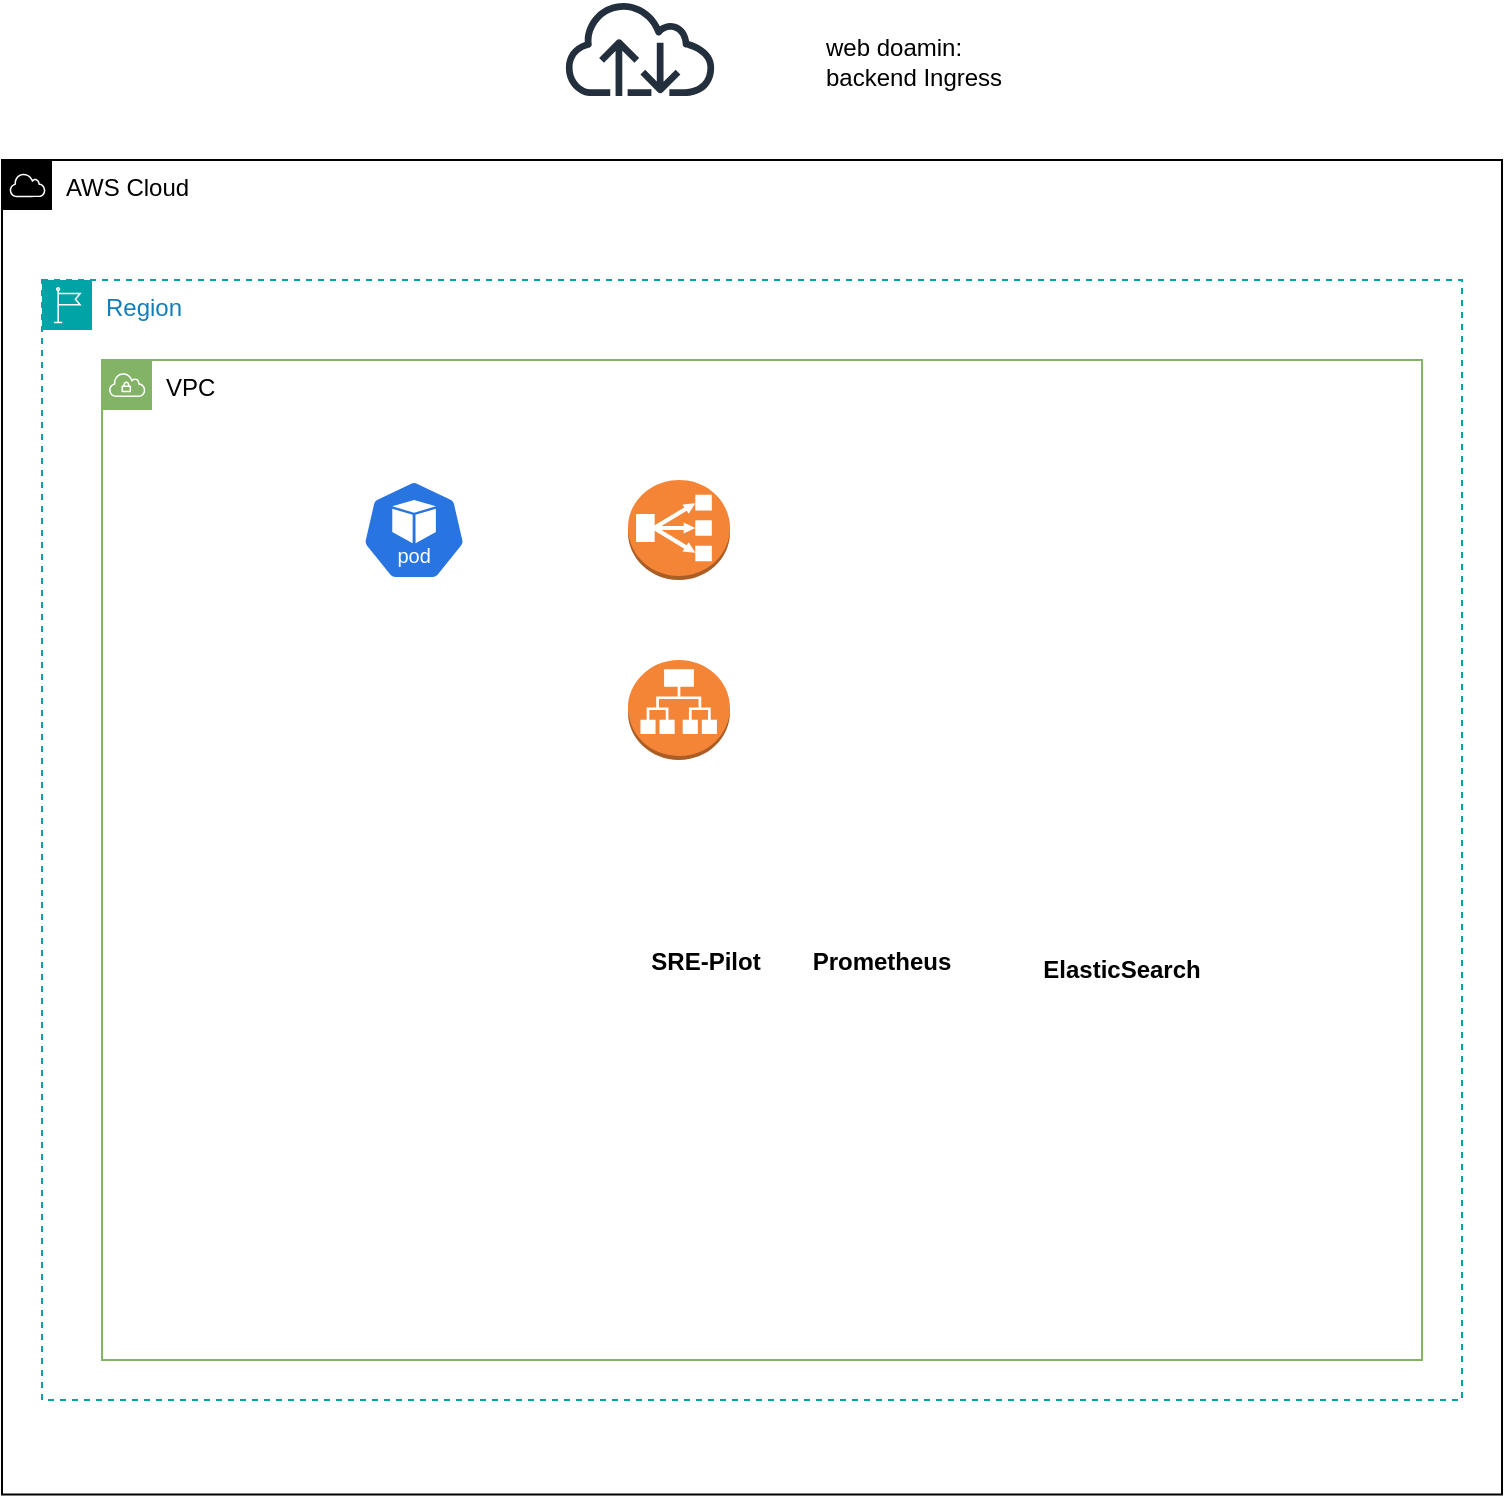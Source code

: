 <mxfile version="23.1.6" type="github">
  <diagram name="第 1 页" id="2AvsECfpP-dpQy5CQ5yH">
    <mxGraphModel dx="678" dy="335" grid="1" gridSize="10" guides="1" tooltips="1" connect="1" arrows="1" fold="1" page="1" pageScale="1" pageWidth="827" pageHeight="1169" math="0" shadow="0">
      <root>
        <mxCell id="0" />
        <mxCell id="1" parent="0" />
        <mxCell id="D45DuEwmozY9MAPHDRq8-4" value="AWS Cloud" style="points=[[0,0],[0.25,0],[0.5,0],[0.75,0],[1,0],[1,0.25],[1,0.5],[1,0.75],[1,1],[0.75,1],[0.5,1],[0.25,1],[0,1],[0,0.75],[0,0.5],[0,0.25]];outlineConnect=0;html=1;whiteSpace=wrap;fontSize=12;fontStyle=0;container=1;pointerEvents=0;collapsible=0;recursiveResize=0;shape=mxgraph.aws4.group;grIcon=mxgraph.aws4.group_aws_cloud;verticalAlign=top;align=left;spacingLeft=30;dashed=0;" vertex="1" parent="1">
          <mxGeometry x="50" y="170" width="750" height="667.25" as="geometry" />
        </mxCell>
        <mxCell id="D45DuEwmozY9MAPHDRq8-5" value="Region" style="points=[[0,0],[0.25,0],[0.5,0],[0.75,0],[1,0],[1,0.25],[1,0.5],[1,0.75],[1,1],[0.75,1],[0.5,1],[0.25,1],[0,1],[0,0.75],[0,0.5],[0,0.25]];outlineConnect=0;gradientColor=none;html=1;whiteSpace=wrap;fontSize=12;fontStyle=0;container=1;pointerEvents=0;collapsible=0;recursiveResize=0;shape=mxgraph.aws4.group;grIcon=mxgraph.aws4.group_region;strokeColor=#00A4A6;fillColor=none;verticalAlign=top;align=left;spacingLeft=30;fontColor=#147EBA;dashed=1;" vertex="1" parent="D45DuEwmozY9MAPHDRq8-4">
          <mxGeometry x="20" y="60" width="710" height="560" as="geometry" />
        </mxCell>
        <mxCell id="D45DuEwmozY9MAPHDRq8-1" value="VPC" style="sketch=0;outlineConnect=0;html=1;whiteSpace=wrap;fontSize=12;fontStyle=0;shape=mxgraph.aws4.group;grIcon=mxgraph.aws4.group_vpc;strokeColor=#82b366;fillColor=none;verticalAlign=top;align=left;spacingLeft=30;dashed=0;" vertex="1" parent="D45DuEwmozY9MAPHDRq8-5">
          <mxGeometry x="30" y="40" width="660" height="500" as="geometry" />
        </mxCell>
        <mxCell id="D45DuEwmozY9MAPHDRq8-8" value="" style="aspect=fixed;sketch=0;html=1;dashed=0;whitespace=wrap;fillColor=#2875E2;strokeColor=#ffffff;points=[[0.005,0.63,0],[0.1,0.2,0],[0.9,0.2,0],[0.5,0,0],[0.995,0.63,0],[0.72,0.99,0],[0.5,1,0],[0.28,0.99,0]];shape=mxgraph.kubernetes.icon2;kubernetesLabel=1;prIcon=pod" vertex="1" parent="D45DuEwmozY9MAPHDRq8-5">
          <mxGeometry x="160" y="100" width="52.08" height="50" as="geometry" />
        </mxCell>
        <mxCell id="D45DuEwmozY9MAPHDRq8-9" value="" style="outlineConnect=0;dashed=0;verticalLabelPosition=bottom;verticalAlign=top;align=center;html=1;shape=mxgraph.aws3.classic_load_balancer;fillColor=#F58536;gradientColor=none;" vertex="1" parent="D45DuEwmozY9MAPHDRq8-5">
          <mxGeometry x="293" y="100" width="51" height="50" as="geometry" />
        </mxCell>
        <mxCell id="D45DuEwmozY9MAPHDRq8-10" value="" style="outlineConnect=0;dashed=0;verticalLabelPosition=bottom;verticalAlign=top;align=center;html=1;shape=mxgraph.aws3.application_load_balancer;fillColor=#F58536;gradientColor=none;" vertex="1" parent="D45DuEwmozY9MAPHDRq8-5">
          <mxGeometry x="293" y="190" width="51" height="50" as="geometry" />
        </mxCell>
        <mxCell id="D45DuEwmozY9MAPHDRq8-16" value="" style="group" vertex="1" connectable="0" parent="D45DuEwmozY9MAPHDRq8-5">
          <mxGeometry x="380" y="272" width="80" height="82.89" as="geometry" />
        </mxCell>
        <mxCell id="D45DuEwmozY9MAPHDRq8-11" value="" style="shape=image;verticalLabelPosition=bottom;labelBackgroundColor=default;verticalAlign=top;aspect=fixed;imageAspect=0;image=https://upload.wikimedia.org/wikipedia/commons/thumb/3/38/Prometheus_software_logo.svg/775px-Prometheus_software_logo.svg.png;" vertex="1" parent="D45DuEwmozY9MAPHDRq8-16">
          <mxGeometry x="12.5" width="55" height="54.5" as="geometry" />
        </mxCell>
        <mxCell id="D45DuEwmozY9MAPHDRq8-14" value="Prometheus" style="text;html=1;align=center;verticalAlign=middle;whiteSpace=wrap;rounded=0;fontStyle=1" vertex="1" parent="D45DuEwmozY9MAPHDRq8-16">
          <mxGeometry y="55.07" width="80" height="27.82" as="geometry" />
        </mxCell>
        <mxCell id="D45DuEwmozY9MAPHDRq8-17" value="" style="group" vertex="1" connectable="0" parent="D45DuEwmozY9MAPHDRq8-5">
          <mxGeometry x="500" y="272" width="80" height="82.89" as="geometry" />
        </mxCell>
        <mxCell id="D45DuEwmozY9MAPHDRq8-13" value="" style="shape=image;verticalLabelPosition=bottom;labelBackgroundColor=default;verticalAlign=top;aspect=fixed;imageAspect=0;image=https://seeklogo.com/images/E/elasticsearch-logo-C75C4578EC-seeklogo.com.png;" vertex="1" parent="D45DuEwmozY9MAPHDRq8-17">
          <mxGeometry x="14.48" width="51.04" height="56.71" as="geometry" />
        </mxCell>
        <mxCell id="D45DuEwmozY9MAPHDRq8-15" value="&lt;b&gt;ElasticSearch&lt;/b&gt;" style="text;html=1;align=center;verticalAlign=middle;whiteSpace=wrap;rounded=0;" vertex="1" parent="D45DuEwmozY9MAPHDRq8-17">
          <mxGeometry y="62.89" width="80" height="20" as="geometry" />
        </mxCell>
        <mxCell id="D45DuEwmozY9MAPHDRq8-20" value="" style="group" vertex="1" connectable="0" parent="D45DuEwmozY9MAPHDRq8-5">
          <mxGeometry x="300" y="270" width="64" height="84.88" as="geometry" />
        </mxCell>
        <mxCell id="D45DuEwmozY9MAPHDRq8-18" value="" style="shape=image;verticalLabelPosition=bottom;labelBackgroundColor=default;verticalAlign=top;aspect=fixed;imageAspect=0;image=https://upload.wikimedia.org/wikipedia/commons/thumb/a/a7/React-icon.svg/512px-React-icon.svg.png;" vertex="1" parent="D45DuEwmozY9MAPHDRq8-20">
          <mxGeometry width="64" height="55.63" as="geometry" />
        </mxCell>
        <mxCell id="D45DuEwmozY9MAPHDRq8-19" value="SRE-Pilot" style="text;html=1;align=center;verticalAlign=middle;whiteSpace=wrap;rounded=0;fontStyle=1" vertex="1" parent="D45DuEwmozY9MAPHDRq8-20">
          <mxGeometry y="57.06" width="64" height="27.82" as="geometry" />
        </mxCell>
        <mxCell id="D45DuEwmozY9MAPHDRq8-6" value="" style="sketch=0;outlineConnect=0;fontColor=#232F3E;gradientColor=none;fillColor=#232F3D;strokeColor=none;dashed=0;verticalLabelPosition=bottom;verticalAlign=top;align=center;html=1;fontSize=12;fontStyle=0;aspect=fixed;pointerEvents=1;shape=mxgraph.aws4.internet;" vertex="1" parent="1">
          <mxGeometry x="330" y="90" width="78" height="48" as="geometry" />
        </mxCell>
        <mxCell id="D45DuEwmozY9MAPHDRq8-7" value="web doamin:&lt;br&gt;backend Ingress" style="text;html=1;align=left;verticalAlign=middle;whiteSpace=wrap;rounded=0;" vertex="1" parent="1">
          <mxGeometry x="460" y="100" width="190" height="42" as="geometry" />
        </mxCell>
      </root>
    </mxGraphModel>
  </diagram>
</mxfile>
